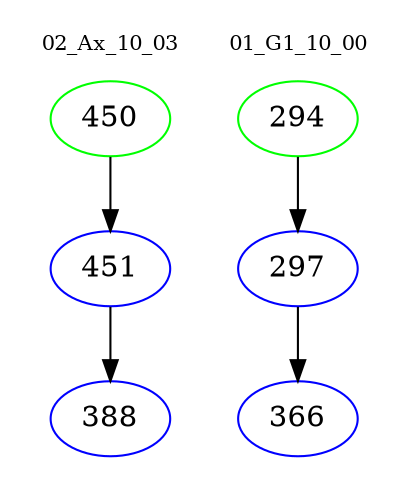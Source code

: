 digraph{
subgraph cluster_0 {
color = white
label = "02_Ax_10_03";
fontsize=10;
T0_450 [label="450", color="green"]
T0_450 -> T0_451 [color="black"]
T0_451 [label="451", color="blue"]
T0_451 -> T0_388 [color="black"]
T0_388 [label="388", color="blue"]
}
subgraph cluster_1 {
color = white
label = "01_G1_10_00";
fontsize=10;
T1_294 [label="294", color="green"]
T1_294 -> T1_297 [color="black"]
T1_297 [label="297", color="blue"]
T1_297 -> T1_366 [color="black"]
T1_366 [label="366", color="blue"]
}
}
